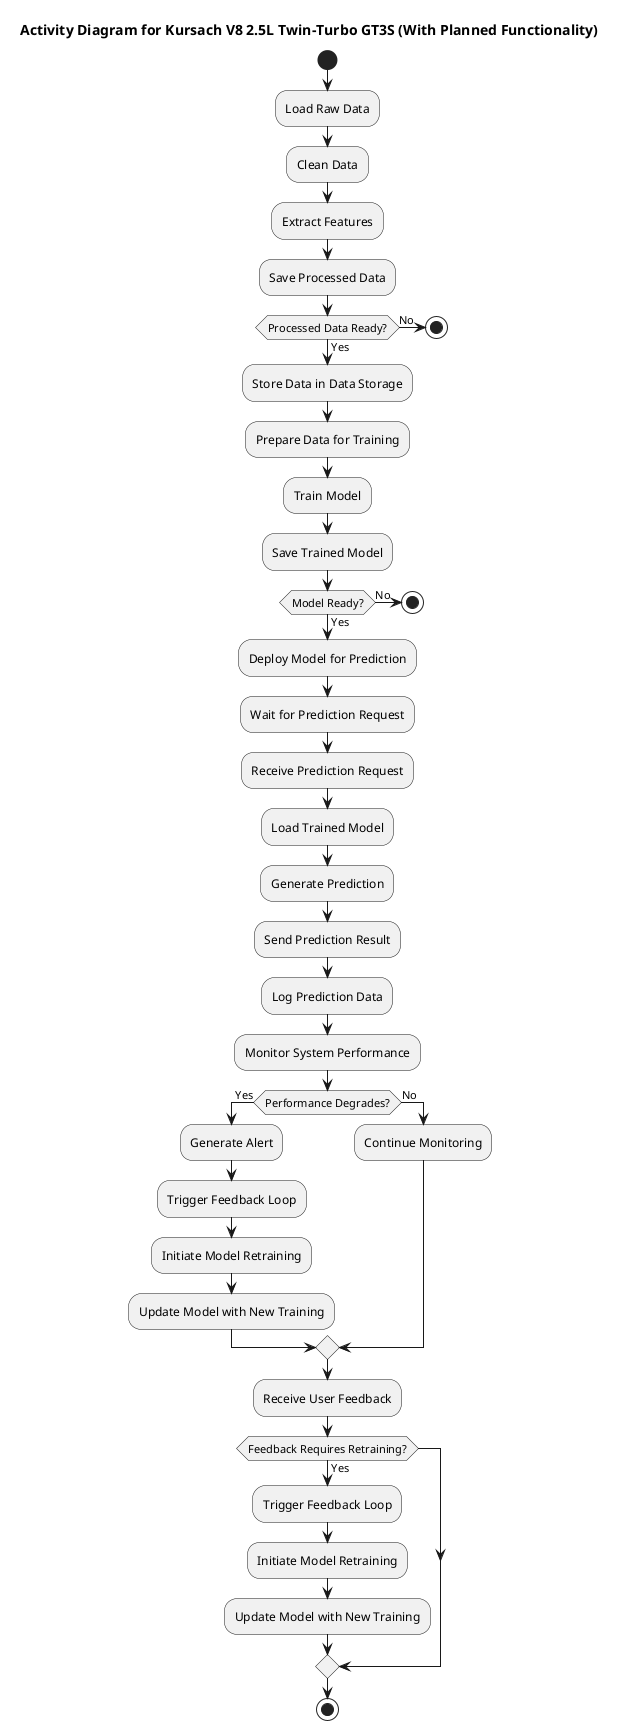 @startuml
title Activity Diagram for Kursach V8 2.5L Twin-Turbo GT3S (With Planned Functionality)

start

' ---------------------------
' Data Ingestion Process
' ---------------------------
:Load Raw Data;
:Clean Data;
:Extract Features;
:Save Processed Data;

' Decision for Data Flow
if (Processed Data Ready?) then (Yes)
    :Store Data in Data Storage;
else (No)
    stop
endif

' ---------------------------
' Model Training Process
' ---------------------------
:Prepare Data for Training;
:Train Model;
:Save Trained Model;

' Decision for Model Readiness
if (Model Ready?) then (Yes)
    :Deploy Model for Prediction;
else (No)
    stop
endif

' ---------------------------
' Inference Process
' ---------------------------
:Wait for Prediction Request;
:Receive Prediction Request;
:Load Trained Model;
:Generate Prediction;
:Send Prediction Result;

' Logging Predictions for Monitoring
:Log Prediction Data;

' ---------------------------
' Monitoring and Feedback Loop
' ---------------------------
:Monitor System Performance;
if (Performance Degrades?) then (Yes)
    :Generate Alert;
    :Trigger Feedback Loop;
    :Initiate Model Retraining;
    :Update Model with New Training;
else (No)
    :Continue Monitoring;
endif

' ---------------------------
' User Feedback Integration
' ---------------------------
:Receive User Feedback;
if (Feedback Requires Retraining?) then (Yes)
    :Trigger Feedback Loop;
    :Initiate Model Retraining;
    :Update Model with New Training;
endif

stop

@enduml
